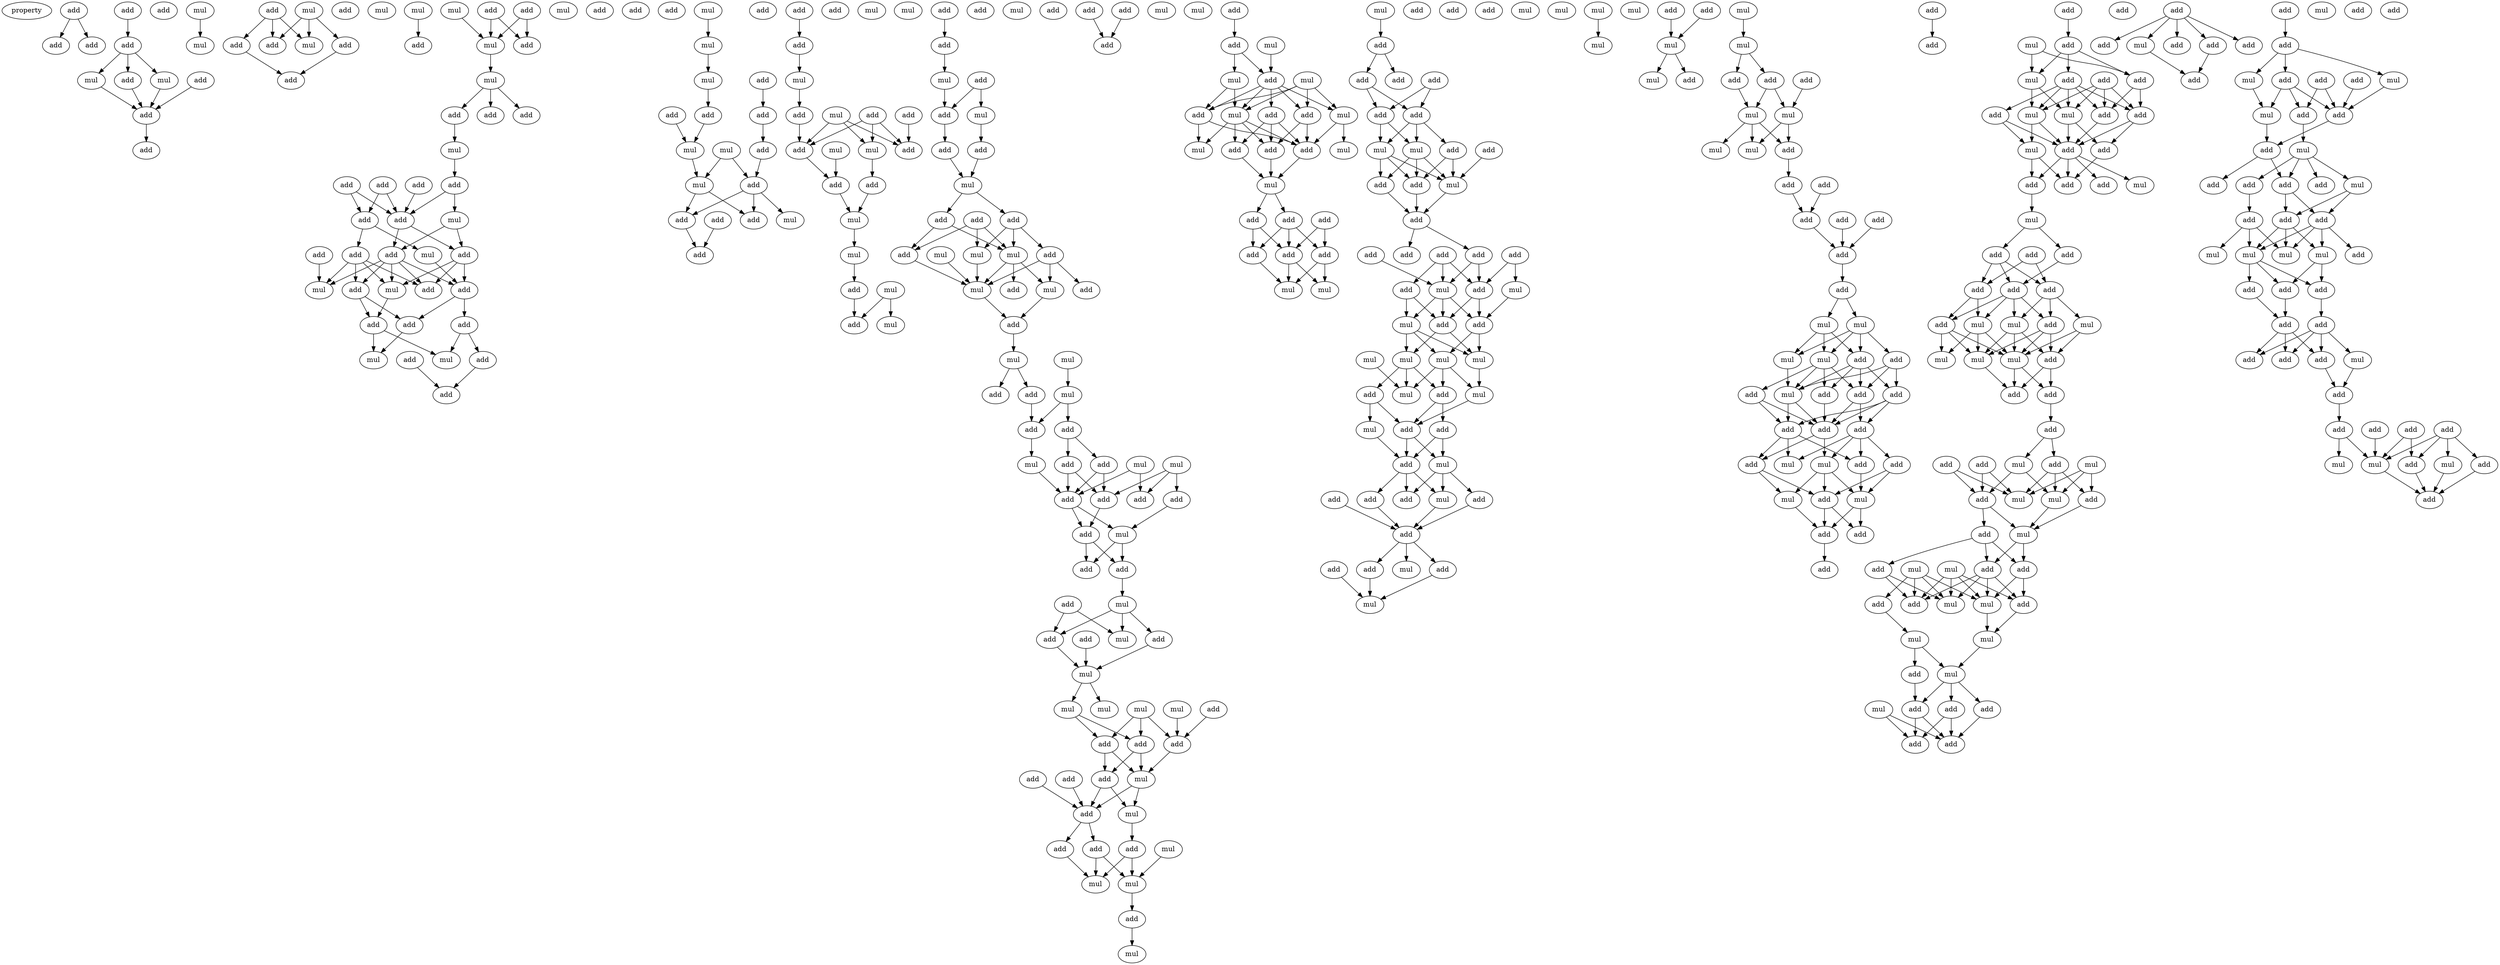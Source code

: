 digraph {
    node [fontcolor=black]
    property [mul=2,lf=1.2]
    0 [ label = add ];
    1 [ label = add ];
    2 [ label = add ];
    3 [ label = add ];
    4 [ label = add ];
    5 [ label = add ];
    6 [ label = add ];
    7 [ label = mul ];
    8 [ label = add ];
    9 [ label = mul ];
    10 [ label = add ];
    11 [ label = mul ];
    12 [ label = add ];
    13 [ label = mul ];
    14 [ label = mul ];
    15 [ label = add ];
    16 [ label = add ];
    17 [ label = add ];
    18 [ label = add ];
    19 [ label = mul ];
    20 [ label = add ];
    21 [ label = mul ];
    22 [ label = add ];
    23 [ label = mul ];
    24 [ label = add ];
    25 [ label = mul ];
    26 [ label = add ];
    27 [ label = mul ];
    28 [ label = add ];
    29 [ label = mul ];
    30 [ label = add ];
    31 [ label = add ];
    32 [ label = mul ];
    33 [ label = add ];
    34 [ label = add ];
    35 [ label = add ];
    36 [ label = mul ];
    37 [ label = add ];
    38 [ label = add ];
    39 [ label = add ];
    40 [ label = add ];
    41 [ label = add ];
    42 [ label = mul ];
    43 [ label = add ];
    44 [ label = add ];
    45 [ label = mul ];
    46 [ label = add ];
    47 [ label = add ];
    48 [ label = add ];
    49 [ label = add ];
    50 [ label = add ];
    51 [ label = mul ];
    52 [ label = mul ];
    53 [ label = add ];
    54 [ label = add ];
    55 [ label = add ];
    56 [ label = add ];
    57 [ label = add ];
    58 [ label = mul ];
    59 [ label = add ];
    60 [ label = add ];
    61 [ label = mul ];
    62 [ label = add ];
    63 [ label = add ];
    64 [ label = mul ];
    65 [ label = mul ];
    66 [ label = add ];
    67 [ label = mul ];
    68 [ label = add ];
    69 [ label = add ];
    70 [ label = add ];
    71 [ label = add ];
    72 [ label = add ];
    73 [ label = mul ];
    74 [ label = mul ];
    75 [ label = mul ];
    76 [ label = add ];
    77 [ label = add ];
    78 [ label = add ];
    79 [ label = add ];
    80 [ label = mul ];
    81 [ label = add ];
    82 [ label = add ];
    83 [ label = add ];
    84 [ label = mul ];
    85 [ label = add ];
    86 [ label = mul ];
    87 [ label = add ];
    88 [ label = add ];
    89 [ label = mul ];
    90 [ label = add ];
    91 [ label = add ];
    92 [ label = mul ];
    93 [ label = mul ];
    94 [ label = add ];
    95 [ label = add ];
    96 [ label = add ];
    97 [ label = mul ];
    98 [ label = mul ];
    99 [ label = mul ];
    100 [ label = add ];
    101 [ label = add ];
    102 [ label = add ];
    103 [ label = mul ];
    104 [ label = add ];
    105 [ label = mul ];
    106 [ label = mul ];
    107 [ label = add ];
    108 [ label = mul ];
    109 [ label = add ];
    110 [ label = add ];
    111 [ label = add ];
    112 [ label = mul ];
    113 [ label = add ];
    114 [ label = add ];
    115 [ label = add ];
    116 [ label = mul ];
    117 [ label = mul ];
    118 [ label = add ];
    119 [ label = add ];
    120 [ label = mul ];
    121 [ label = mul ];
    122 [ label = mul ];
    123 [ label = add ];
    124 [ label = add ];
    125 [ label = add ];
    126 [ label = mul ];
    127 [ label = mul ];
    128 [ label = mul ];
    129 [ label = add ];
    130 [ label = add ];
    131 [ label = add ];
    132 [ label = add ];
    133 [ label = add ];
    134 [ label = mul ];
    135 [ label = mul ];
    136 [ label = mul ];
    137 [ label = add ];
    138 [ label = add ];
    139 [ label = add ];
    140 [ label = add ];
    141 [ label = add ];
    142 [ label = add ];
    143 [ label = mul ];
    144 [ label = add ];
    145 [ label = add ];
    146 [ label = add ];
    147 [ label = mul ];
    148 [ label = add ];
    149 [ label = add ];
    150 [ label = add ];
    151 [ label = add ];
    152 [ label = mul ];
    153 [ label = mul ];
    154 [ label = mul ];
    155 [ label = add ];
    156 [ label = mul ];
    157 [ label = mul ];
    158 [ label = mul ];
    159 [ label = mul ];
    160 [ label = add ];
    161 [ label = add ];
    162 [ label = add ];
    163 [ label = add ];
    164 [ label = add ];
    165 [ label = add ];
    166 [ label = mul ];
    167 [ label = add ];
    168 [ label = add ];
    169 [ label = mul ];
    170 [ label = add ];
    171 [ label = mul ];
    172 [ label = add ];
    173 [ label = add ];
    174 [ label = mul ];
    175 [ label = mul ];
    176 [ label = add ];
    177 [ label = mul ];
    178 [ label = add ];
    179 [ label = add ];
    180 [ label = mul ];
    181 [ label = add ];
    182 [ label = mul ];
    183 [ label = add ];
    184 [ label = mul ];
    185 [ label = add ];
    186 [ label = mul ];
    187 [ label = add ];
    188 [ label = mul ];
    189 [ label = mul ];
    190 [ label = add ];
    191 [ label = mul ];
    192 [ label = add ];
    193 [ label = add ];
    194 [ label = add ];
    195 [ label = mul ];
    196 [ label = add ];
    197 [ label = add ];
    198 [ label = mul ];
    199 [ label = mul ];
    200 [ label = add ];
    201 [ label = add ];
    202 [ label = add ];
    203 [ label = add ];
    204 [ label = add ];
    205 [ label = add ];
    206 [ label = mul ];
    207 [ label = add ];
    208 [ label = add ];
    209 [ label = mul ];
    210 [ label = mul ];
    211 [ label = add ];
    212 [ label = add ];
    213 [ label = mul ];
    214 [ label = add ];
    215 [ label = add ];
    216 [ label = add ];
    217 [ label = add ];
    218 [ label = add ];
    219 [ label = mul ];
    220 [ label = add ];
    221 [ label = mul ];
    222 [ label = add ];
    223 [ label = add ];
    224 [ label = mul ];
    225 [ label = add ];
    226 [ label = add ];
    227 [ label = add ];
    228 [ label = add ];
    229 [ label = add ];
    230 [ label = add ];
    231 [ label = add ];
    232 [ label = add ];
    233 [ label = mul ];
    234 [ label = add ];
    235 [ label = mul ];
    236 [ label = add ];
    237 [ label = add ];
    238 [ label = mul ];
    239 [ label = mul ];
    240 [ label = mul ];
    241 [ label = mul ];
    242 [ label = mul ];
    243 [ label = mul ];
    244 [ label = mul ];
    245 [ label = mul ];
    246 [ label = add ];
    247 [ label = add ];
    248 [ label = mul ];
    249 [ label = mul ];
    250 [ label = add ];
    251 [ label = mul ];
    252 [ label = add ];
    253 [ label = mul ];
    254 [ label = add ];
    255 [ label = mul ];
    256 [ label = add ];
    257 [ label = add ];
    258 [ label = add ];
    259 [ label = add ];
    260 [ label = add ];
    261 [ label = add ];
    262 [ label = add ];
    263 [ label = mul ];
    264 [ label = mul ];
    265 [ label = add ];
    266 [ label = mul ];
    267 [ label = add ];
    268 [ label = add ];
    269 [ label = mul ];
    270 [ label = mul ];
    271 [ label = mul ];
    272 [ label = add ];
    273 [ label = mul ];
    274 [ label = add ];
    275 [ label = add ];
    276 [ label = add ];
    277 [ label = add ];
    278 [ label = mul ];
    279 [ label = mul ];
    280 [ label = add ];
    281 [ label = mul ];
    282 [ label = mul ];
    283 [ label = add ];
    284 [ label = add ];
    285 [ label = add ];
    286 [ label = add ];
    287 [ label = add ];
    288 [ label = add ];
    289 [ label = add ];
    290 [ label = add ];
    291 [ label = mul ];
    292 [ label = mul ];
    293 [ label = add ];
    294 [ label = mul ];
    295 [ label = add ];
    296 [ label = mul ];
    297 [ label = add ];
    298 [ label = mul ];
    299 [ label = add ];
    300 [ label = add ];
    301 [ label = add ];
    302 [ label = add ];
    303 [ label = add ];
    304 [ label = add ];
    305 [ label = mul ];
    306 [ label = mul ];
    307 [ label = add ];
    308 [ label = add ];
    309 [ label = add ];
    310 [ label = mul ];
    311 [ label = mul ];
    312 [ label = add ];
    313 [ label = add ];
    314 [ label = add ];
    315 [ label = add ];
    316 [ label = add ];
    317 [ label = mul ];
    318 [ label = add ];
    319 [ label = add ];
    320 [ label = add ];
    321 [ label = add ];
    322 [ label = mul ];
    323 [ label = mul ];
    324 [ label = add ];
    325 [ label = add ];
    326 [ label = mul ];
    327 [ label = add ];
    328 [ label = add ];
    329 [ label = add ];
    330 [ label = mul ];
    331 [ label = add ];
    332 [ label = mul ];
    333 [ label = add ];
    334 [ label = add ];
    335 [ label = mul ];
    336 [ label = add ];
    337 [ label = add ];
    338 [ label = add ];
    339 [ label = add ];
    340 [ label = add ];
    341 [ label = add ];
    342 [ label = mul ];
    343 [ label = mul ];
    344 [ label = add ];
    345 [ label = mul ];
    346 [ label = add ];
    347 [ label = mul ];
    348 [ label = mul ];
    349 [ label = add ];
    350 [ label = mul ];
    351 [ label = add ];
    352 [ label = add ];
    353 [ label = add ];
    354 [ label = add ];
    355 [ label = mul ];
    356 [ label = mul ];
    357 [ label = add ];
    358 [ label = add ];
    359 [ label = add ];
    360 [ label = mul ];
    361 [ label = mul ];
    362 [ label = add ];
    363 [ label = add ];
    364 [ label = mul ];
    365 [ label = add ];
    366 [ label = mul ];
    367 [ label = mul ];
    368 [ label = add ];
    369 [ label = add ];
    370 [ label = add ];
    371 [ label = mul ];
    372 [ label = add ];
    373 [ label = add ];
    374 [ label = mul ];
    375 [ label = mul ];
    376 [ label = mul ];
    377 [ label = mul ];
    378 [ label = add ];
    379 [ label = add ];
    380 [ label = mul ];
    381 [ label = add ];
    382 [ label = add ];
    383 [ label = add ];
    384 [ label = add ];
    385 [ label = add ];
    386 [ label = add ];
    387 [ label = add ];
    388 [ label = mul ];
    389 [ label = add ];
    390 [ label = add ];
    391 [ label = add ];
    392 [ label = add ];
    393 [ label = add ];
    394 [ label = mul ];
    395 [ label = add ];
    396 [ label = add ];
    397 [ label = mul ];
    398 [ label = add ];
    399 [ label = add ];
    400 [ label = add ];
    401 [ label = mul ];
    402 [ label = mul ];
    403 [ label = add ];
    404 [ label = add ];
    405 [ label = mul ];
    406 [ label = add ];
    407 [ label = mul ];
    408 [ label = add ];
    409 [ label = add ];
    410 [ label = add ];
    411 [ label = add ];
    412 [ label = add ];
    413 [ label = add ];
    414 [ label = add ];
    415 [ label = mul ];
    416 [ label = mul ];
    417 [ label = mul ];
    418 [ label = mul ];
    419 [ label = add ];
    420 [ label = add ];
    421 [ label = add ];
    422 [ label = add ];
    423 [ label = add ];
    424 [ label = add ];
    425 [ label = add ];
    426 [ label = add ];
    427 [ label = mul ];
    428 [ label = add ];
    429 [ label = add ];
    430 [ label = add ];
    431 [ label = add ];
    432 [ label = add ];
    433 [ label = add ];
    434 [ label = add ];
    435 [ label = add ];
    436 [ label = mul ];
    437 [ label = mul ];
    438 [ label = mul ];
    439 [ label = add ];
    440 [ label = add ];
    0 -> 2 [ name = 0 ];
    0 -> 3 [ name = 1 ];
    1 -> 4 [ name = 2 ];
    4 -> 7 [ name = 3 ];
    4 -> 8 [ name = 4 ];
    4 -> 9 [ name = 5 ];
    5 -> 10 [ name = 6 ];
    7 -> 10 [ name = 7 ];
    8 -> 10 [ name = 8 ];
    9 -> 10 [ name = 9 ];
    10 -> 12 [ name = 10 ];
    11 -> 13 [ name = 11 ];
    14 -> 16 [ name = 12 ];
    14 -> 19 [ name = 13 ];
    14 -> 20 [ name = 14 ];
    15 -> 16 [ name = 15 ];
    15 -> 17 [ name = 16 ];
    15 -> 19 [ name = 17 ];
    17 -> 22 [ name = 18 ];
    20 -> 22 [ name = 19 ];
    23 -> 28 [ name = 20 ];
    24 -> 29 [ name = 21 ];
    24 -> 30 [ name = 22 ];
    25 -> 29 [ name = 23 ];
    26 -> 29 [ name = 24 ];
    26 -> 30 [ name = 25 ];
    29 -> 32 [ name = 26 ];
    32 -> 33 [ name = 27 ];
    32 -> 34 [ name = 28 ];
    32 -> 35 [ name = 29 ];
    33 -> 36 [ name = 30 ];
    36 -> 37 [ name = 31 ];
    37 -> 42 [ name = 32 ];
    37 -> 43 [ name = 33 ];
    38 -> 43 [ name = 34 ];
    38 -> 44 [ name = 35 ];
    39 -> 43 [ name = 36 ];
    41 -> 43 [ name = 37 ];
    41 -> 44 [ name = 38 ];
    42 -> 47 [ name = 39 ];
    42 -> 49 [ name = 40 ];
    43 -> 47 [ name = 41 ];
    43 -> 49 [ name = 42 ];
    44 -> 45 [ name = 43 ];
    44 -> 46 [ name = 44 ];
    45 -> 54 [ name = 45 ];
    46 -> 50 [ name = 46 ];
    46 -> 51 [ name = 47 ];
    46 -> 52 [ name = 48 ];
    46 -> 53 [ name = 49 ];
    47 -> 50 [ name = 50 ];
    47 -> 51 [ name = 51 ];
    47 -> 52 [ name = 52 ];
    47 -> 53 [ name = 53 ];
    47 -> 54 [ name = 54 ];
    48 -> 51 [ name = 55 ];
    49 -> 52 [ name = 56 ];
    49 -> 53 [ name = 57 ];
    49 -> 54 [ name = 58 ];
    50 -> 55 [ name = 59 ];
    50 -> 57 [ name = 60 ];
    52 -> 55 [ name = 61 ];
    54 -> 56 [ name = 62 ];
    54 -> 57 [ name = 63 ];
    55 -> 58 [ name = 64 ];
    55 -> 61 [ name = 65 ];
    56 -> 60 [ name = 66 ];
    56 -> 61 [ name = 67 ];
    57 -> 58 [ name = 68 ];
    59 -> 62 [ name = 69 ];
    60 -> 62 [ name = 70 ];
    64 -> 65 [ name = 71 ];
    65 -> 67 [ name = 72 ];
    66 -> 69 [ name = 73 ];
    67 -> 70 [ name = 74 ];
    69 -> 72 [ name = 75 ];
    70 -> 73 [ name = 76 ];
    71 -> 73 [ name = 77 ];
    72 -> 76 [ name = 78 ];
    73 -> 75 [ name = 79 ];
    74 -> 75 [ name = 80 ];
    74 -> 76 [ name = 81 ];
    75 -> 77 [ name = 82 ];
    75 -> 78 [ name = 83 ];
    76 -> 77 [ name = 84 ];
    76 -> 78 [ name = 85 ];
    76 -> 80 [ name = 86 ];
    77 -> 81 [ name = 87 ];
    79 -> 81 [ name = 88 ];
    82 -> 85 [ name = 89 ];
    85 -> 86 [ name = 90 ];
    86 -> 90 [ name = 91 ];
    87 -> 91 [ name = 92 ];
    87 -> 92 [ name = 93 ];
    87 -> 94 [ name = 94 ];
    88 -> 94 [ name = 95 ];
    89 -> 91 [ name = 96 ];
    89 -> 92 [ name = 97 ];
    89 -> 94 [ name = 98 ];
    90 -> 91 [ name = 99 ];
    91 -> 96 [ name = 100 ];
    92 -> 95 [ name = 101 ];
    93 -> 96 [ name = 102 ];
    95 -> 97 [ name = 103 ];
    96 -> 97 [ name = 104 ];
    97 -> 98 [ name = 105 ];
    98 -> 102 [ name = 106 ];
    100 -> 101 [ name = 107 ];
    101 -> 106 [ name = 108 ];
    102 -> 107 [ name = 109 ];
    103 -> 105 [ name = 110 ];
    103 -> 107 [ name = 111 ];
    104 -> 108 [ name = 112 ];
    104 -> 109 [ name = 113 ];
    106 -> 109 [ name = 114 ];
    108 -> 111 [ name = 115 ];
    109 -> 110 [ name = 116 ];
    110 -> 112 [ name = 117 ];
    111 -> 112 [ name = 118 ];
    112 -> 114 [ name = 119 ];
    112 -> 115 [ name = 120 ];
    113 -> 117 [ name = 121 ];
    113 -> 118 [ name = 122 ];
    113 -> 120 [ name = 123 ];
    114 -> 117 [ name = 124 ];
    114 -> 118 [ name = 125 ];
    115 -> 117 [ name = 126 ];
    115 -> 119 [ name = 127 ];
    115 -> 120 [ name = 128 ];
    116 -> 122 [ name = 129 ];
    117 -> 121 [ name = 130 ];
    117 -> 122 [ name = 131 ];
    117 -> 123 [ name = 132 ];
    118 -> 122 [ name = 133 ];
    119 -> 121 [ name = 134 ];
    119 -> 122 [ name = 135 ];
    119 -> 124 [ name = 136 ];
    120 -> 122 [ name = 137 ];
    121 -> 125 [ name = 138 ];
    122 -> 125 [ name = 139 ];
    125 -> 126 [ name = 140 ];
    126 -> 129 [ name = 141 ];
    126 -> 130 [ name = 142 ];
    127 -> 128 [ name = 143 ];
    128 -> 131 [ name = 144 ];
    128 -> 132 [ name = 145 ];
    130 -> 132 [ name = 146 ];
    131 -> 133 [ name = 147 ];
    131 -> 137 [ name = 148 ];
    132 -> 134 [ name = 149 ];
    133 -> 138 [ name = 150 ];
    133 -> 140 [ name = 151 ];
    134 -> 140 [ name = 152 ];
    135 -> 138 [ name = 153 ];
    135 -> 139 [ name = 154 ];
    135 -> 141 [ name = 155 ];
    136 -> 139 [ name = 156 ];
    136 -> 140 [ name = 157 ];
    137 -> 138 [ name = 158 ];
    137 -> 140 [ name = 159 ];
    138 -> 142 [ name = 160 ];
    140 -> 142 [ name = 161 ];
    140 -> 143 [ name = 162 ];
    141 -> 143 [ name = 163 ];
    142 -> 145 [ name = 164 ];
    142 -> 146 [ name = 165 ];
    143 -> 145 [ name = 166 ];
    143 -> 146 [ name = 167 ];
    146 -> 147 [ name = 168 ];
    147 -> 150 [ name = 169 ];
    147 -> 151 [ name = 170 ];
    147 -> 152 [ name = 171 ];
    148 -> 150 [ name = 172 ];
    148 -> 152 [ name = 173 ];
    149 -> 154 [ name = 174 ];
    150 -> 154 [ name = 175 ];
    151 -> 154 [ name = 176 ];
    154 -> 156 [ name = 177 ];
    154 -> 157 [ name = 178 ];
    155 -> 162 [ name = 179 ];
    156 -> 160 [ name = 180 ];
    156 -> 161 [ name = 181 ];
    158 -> 162 [ name = 182 ];
    159 -> 160 [ name = 183 ];
    159 -> 161 [ name = 184 ];
    159 -> 162 [ name = 185 ];
    160 -> 166 [ name = 186 ];
    160 -> 167 [ name = 187 ];
    161 -> 166 [ name = 188 ];
    161 -> 167 [ name = 189 ];
    162 -> 166 [ name = 190 ];
    164 -> 168 [ name = 191 ];
    165 -> 168 [ name = 192 ];
    166 -> 168 [ name = 193 ];
    166 -> 169 [ name = 194 ];
    167 -> 168 [ name = 195 ];
    167 -> 169 [ name = 196 ];
    168 -> 172 [ name = 197 ];
    168 -> 173 [ name = 198 ];
    169 -> 170 [ name = 199 ];
    170 -> 174 [ name = 200 ];
    170 -> 175 [ name = 201 ];
    171 -> 174 [ name = 202 ];
    172 -> 175 [ name = 203 ];
    173 -> 174 [ name = 204 ];
    173 -> 175 [ name = 205 ];
    174 -> 176 [ name = 206 ];
    176 -> 177 [ name = 207 ];
    178 -> 181 [ name = 208 ];
    179 -> 181 [ name = 209 ];
    183 -> 185 [ name = 210 ];
    184 -> 187 [ name = 211 ];
    185 -> 186 [ name = 212 ];
    185 -> 187 [ name = 213 ];
    186 -> 189 [ name = 214 ];
    186 -> 192 [ name = 215 ];
    187 -> 189 [ name = 216 ];
    187 -> 190 [ name = 217 ];
    187 -> 191 [ name = 218 ];
    187 -> 192 [ name = 219 ];
    187 -> 193 [ name = 220 ];
    188 -> 189 [ name = 221 ];
    188 -> 191 [ name = 222 ];
    188 -> 192 [ name = 223 ];
    188 -> 193 [ name = 224 ];
    189 -> 194 [ name = 225 ];
    189 -> 195 [ name = 226 ];
    189 -> 196 [ name = 227 ];
    189 -> 197 [ name = 228 ];
    190 -> 194 [ name = 229 ];
    190 -> 196 [ name = 230 ];
    190 -> 197 [ name = 231 ];
    191 -> 194 [ name = 232 ];
    191 -> 198 [ name = 233 ];
    192 -> 194 [ name = 234 ];
    192 -> 195 [ name = 235 ];
    193 -> 194 [ name = 236 ];
    193 -> 196 [ name = 237 ];
    194 -> 199 [ name = 238 ];
    196 -> 199 [ name = 239 ];
    197 -> 199 [ name = 240 ];
    199 -> 200 [ name = 241 ];
    199 -> 201 [ name = 242 ];
    200 -> 203 [ name = 243 ];
    200 -> 204 [ name = 244 ];
    201 -> 203 [ name = 245 ];
    201 -> 204 [ name = 246 ];
    201 -> 205 [ name = 247 ];
    202 -> 204 [ name = 248 ];
    202 -> 205 [ name = 249 ];
    203 -> 209 [ name = 250 ];
    204 -> 209 [ name = 251 ];
    204 -> 210 [ name = 252 ];
    205 -> 209 [ name = 253 ];
    205 -> 210 [ name = 254 ];
    206 -> 211 [ name = 255 ];
    211 -> 214 [ name = 256 ];
    211 -> 216 [ name = 257 ];
    215 -> 217 [ name = 258 ];
    215 -> 218 [ name = 259 ];
    216 -> 217 [ name = 260 ];
    216 -> 218 [ name = 261 ];
    217 -> 219 [ name = 262 ];
    217 -> 221 [ name = 263 ];
    217 -> 222 [ name = 264 ];
    218 -> 219 [ name = 265 ];
    218 -> 221 [ name = 266 ];
    219 -> 223 [ name = 267 ];
    219 -> 224 [ name = 268 ];
    219 -> 225 [ name = 269 ];
    220 -> 224 [ name = 270 ];
    221 -> 223 [ name = 271 ];
    221 -> 224 [ name = 272 ];
    221 -> 225 [ name = 273 ];
    222 -> 223 [ name = 274 ];
    222 -> 224 [ name = 275 ];
    223 -> 226 [ name = 276 ];
    224 -> 226 [ name = 277 ];
    225 -> 226 [ name = 278 ];
    226 -> 227 [ name = 279 ];
    226 -> 231 [ name = 280 ];
    227 -> 232 [ name = 281 ];
    227 -> 235 [ name = 282 ];
    228 -> 235 [ name = 283 ];
    229 -> 232 [ name = 284 ];
    229 -> 233 [ name = 285 ];
    230 -> 232 [ name = 286 ];
    230 -> 234 [ name = 287 ];
    230 -> 235 [ name = 288 ];
    232 -> 236 [ name = 289 ];
    232 -> 237 [ name = 290 ];
    233 -> 236 [ name = 291 ];
    234 -> 237 [ name = 292 ];
    234 -> 238 [ name = 293 ];
    235 -> 236 [ name = 294 ];
    235 -> 237 [ name = 295 ];
    235 -> 238 [ name = 296 ];
    236 -> 239 [ name = 297 ];
    236 -> 240 [ name = 298 ];
    237 -> 240 [ name = 299 ];
    237 -> 242 [ name = 300 ];
    238 -> 239 [ name = 301 ];
    238 -> 240 [ name = 302 ];
    238 -> 242 [ name = 303 ];
    239 -> 244 [ name = 304 ];
    239 -> 245 [ name = 305 ];
    239 -> 247 [ name = 306 ];
    240 -> 244 [ name = 307 ];
    241 -> 245 [ name = 308 ];
    242 -> 245 [ name = 309 ];
    242 -> 246 [ name = 310 ];
    242 -> 247 [ name = 311 ];
    244 -> 252 [ name = 312 ];
    246 -> 251 [ name = 313 ];
    246 -> 252 [ name = 314 ];
    247 -> 250 [ name = 315 ];
    247 -> 252 [ name = 316 ];
    248 -> 249 [ name = 317 ];
    250 -> 253 [ name = 318 ];
    250 -> 254 [ name = 319 ];
    251 -> 254 [ name = 320 ];
    252 -> 253 [ name = 321 ];
    252 -> 254 [ name = 322 ];
    253 -> 255 [ name = 323 ];
    253 -> 256 [ name = 324 ];
    253 -> 258 [ name = 325 ];
    254 -> 255 [ name = 326 ];
    254 -> 256 [ name = 327 ];
    254 -> 259 [ name = 328 ];
    255 -> 260 [ name = 329 ];
    257 -> 260 [ name = 330 ];
    258 -> 260 [ name = 331 ];
    259 -> 260 [ name = 332 ];
    260 -> 262 [ name = 333 ];
    260 -> 263 [ name = 334 ];
    260 -> 265 [ name = 335 ];
    261 -> 266 [ name = 336 ];
    262 -> 266 [ name = 337 ];
    265 -> 266 [ name = 338 ];
    267 -> 269 [ name = 339 ];
    268 -> 269 [ name = 340 ];
    269 -> 270 [ name = 341 ];
    269 -> 272 [ name = 342 ];
    271 -> 273 [ name = 343 ];
    273 -> 274 [ name = 344 ];
    273 -> 276 [ name = 345 ];
    274 -> 278 [ name = 346 ];
    275 -> 279 [ name = 347 ];
    276 -> 278 [ name = 348 ];
    276 -> 279 [ name = 349 ];
    277 -> 280 [ name = 350 ];
    278 -> 281 [ name = 351 ];
    278 -> 282 [ name = 352 ];
    278 -> 283 [ name = 353 ];
    279 -> 282 [ name = 354 ];
    279 -> 283 [ name = 355 ];
    283 -> 284 [ name = 356 ];
    284 -> 286 [ name = 357 ];
    285 -> 286 [ name = 358 ];
    286 -> 289 [ name = 359 ];
    287 -> 289 [ name = 360 ];
    288 -> 289 [ name = 361 ];
    289 -> 290 [ name = 362 ];
    290 -> 291 [ name = 363 ];
    290 -> 292 [ name = 364 ];
    291 -> 294 [ name = 365 ];
    291 -> 295 [ name = 366 ];
    291 -> 296 [ name = 367 ];
    292 -> 293 [ name = 368 ];
    292 -> 294 [ name = 369 ];
    292 -> 295 [ name = 370 ];
    292 -> 296 [ name = 371 ];
    293 -> 298 [ name = 372 ];
    293 -> 299 [ name = 373 ];
    293 -> 300 [ name = 374 ];
    294 -> 297 [ name = 375 ];
    294 -> 298 [ name = 376 ];
    294 -> 300 [ name = 377 ];
    294 -> 301 [ name = 378 ];
    295 -> 298 [ name = 379 ];
    295 -> 299 [ name = 380 ];
    295 -> 300 [ name = 381 ];
    295 -> 301 [ name = 382 ];
    296 -> 298 [ name = 383 ];
    297 -> 302 [ name = 384 ];
    297 -> 304 [ name = 385 ];
    298 -> 302 [ name = 386 ];
    298 -> 304 [ name = 387 ];
    299 -> 302 [ name = 388 ];
    299 -> 303 [ name = 389 ];
    299 -> 304 [ name = 390 ];
    300 -> 303 [ name = 391 ];
    300 -> 304 [ name = 392 ];
    301 -> 304 [ name = 393 ];
    302 -> 306 [ name = 394 ];
    302 -> 308 [ name = 395 ];
    302 -> 309 [ name = 396 ];
    303 -> 305 [ name = 397 ];
    303 -> 306 [ name = 398 ];
    303 -> 307 [ name = 399 ];
    303 -> 309 [ name = 400 ];
    304 -> 305 [ name = 401 ];
    304 -> 308 [ name = 402 ];
    305 -> 310 [ name = 403 ];
    305 -> 311 [ name = 404 ];
    305 -> 312 [ name = 405 ];
    307 -> 310 [ name = 406 ];
    307 -> 312 [ name = 407 ];
    308 -> 311 [ name = 408 ];
    308 -> 312 [ name = 409 ];
    309 -> 310 [ name = 410 ];
    310 -> 313 [ name = 411 ];
    310 -> 314 [ name = 412 ];
    311 -> 314 [ name = 413 ];
    312 -> 313 [ name = 414 ];
    312 -> 314 [ name = 415 ];
    314 -> 315 [ name = 416 ];
    316 -> 318 [ name = 417 ];
    317 -> 320 [ name = 418 ];
    317 -> 322 [ name = 419 ];
    318 -> 320 [ name = 420 ];
    318 -> 321 [ name = 421 ];
    318 -> 322 [ name = 422 ];
    319 -> 323 [ name = 423 ];
    319 -> 325 [ name = 424 ];
    319 -> 326 [ name = 425 ];
    319 -> 327 [ name = 426 ];
    320 -> 325 [ name = 427 ];
    320 -> 327 [ name = 428 ];
    321 -> 323 [ name = 429 ];
    321 -> 324 [ name = 430 ];
    321 -> 325 [ name = 431 ];
    321 -> 326 [ name = 432 ];
    321 -> 327 [ name = 433 ];
    322 -> 323 [ name = 434 ];
    322 -> 326 [ name = 435 ];
    323 -> 329 [ name = 436 ];
    323 -> 330 [ name = 437 ];
    324 -> 329 [ name = 438 ];
    324 -> 330 [ name = 439 ];
    325 -> 329 [ name = 440 ];
    326 -> 328 [ name = 441 ];
    326 -> 329 [ name = 442 ];
    327 -> 328 [ name = 443 ];
    327 -> 329 [ name = 444 ];
    328 -> 333 [ name = 445 ];
    329 -> 331 [ name = 446 ];
    329 -> 332 [ name = 447 ];
    329 -> 333 [ name = 448 ];
    329 -> 334 [ name = 449 ];
    330 -> 333 [ name = 450 ];
    330 -> 334 [ name = 451 ];
    334 -> 335 [ name = 452 ];
    335 -> 337 [ name = 453 ];
    335 -> 338 [ name = 454 ];
    336 -> 339 [ name = 455 ];
    336 -> 341 [ name = 456 ];
    337 -> 340 [ name = 457 ];
    338 -> 339 [ name = 458 ];
    338 -> 340 [ name = 459 ];
    338 -> 341 [ name = 460 ];
    339 -> 343 [ name = 461 ];
    339 -> 346 [ name = 462 ];
    340 -> 343 [ name = 463 ];
    340 -> 344 [ name = 464 ];
    340 -> 345 [ name = 465 ];
    340 -> 346 [ name = 466 ];
    341 -> 342 [ name = 467 ];
    341 -> 344 [ name = 468 ];
    341 -> 345 [ name = 469 ];
    342 -> 347 [ name = 470 ];
    342 -> 349 [ name = 471 ];
    343 -> 347 [ name = 472 ];
    343 -> 348 [ name = 473 ];
    343 -> 350 [ name = 474 ];
    344 -> 347 [ name = 475 ];
    344 -> 349 [ name = 476 ];
    344 -> 350 [ name = 477 ];
    345 -> 347 [ name = 478 ];
    345 -> 349 [ name = 479 ];
    345 -> 350 [ name = 480 ];
    346 -> 347 [ name = 481 ];
    346 -> 348 [ name = 482 ];
    346 -> 350 [ name = 483 ];
    347 -> 351 [ name = 484 ];
    347 -> 352 [ name = 485 ];
    349 -> 351 [ name = 486 ];
    349 -> 352 [ name = 487 ];
    350 -> 351 [ name = 488 ];
    352 -> 353 [ name = 489 ];
    353 -> 356 [ name = 490 ];
    353 -> 357 [ name = 491 ];
    354 -> 361 [ name = 492 ];
    354 -> 362 [ name = 493 ];
    355 -> 359 [ name = 494 ];
    355 -> 360 [ name = 495 ];
    355 -> 361 [ name = 496 ];
    356 -> 360 [ name = 497 ];
    356 -> 362 [ name = 498 ];
    357 -> 359 [ name = 499 ];
    357 -> 360 [ name = 500 ];
    357 -> 361 [ name = 501 ];
    358 -> 361 [ name = 502 ];
    358 -> 362 [ name = 503 ];
    359 -> 364 [ name = 504 ];
    360 -> 364 [ name = 505 ];
    362 -> 363 [ name = 506 ];
    362 -> 364 [ name = 507 ];
    363 -> 365 [ name = 508 ];
    363 -> 368 [ name = 509 ];
    363 -> 369 [ name = 510 ];
    364 -> 365 [ name = 511 ];
    364 -> 369 [ name = 512 ];
    365 -> 371 [ name = 513 ];
    365 -> 372 [ name = 514 ];
    365 -> 373 [ name = 515 ];
    365 -> 374 [ name = 516 ];
    366 -> 371 [ name = 517 ];
    366 -> 372 [ name = 518 ];
    366 -> 373 [ name = 519 ];
    366 -> 374 [ name = 520 ];
    367 -> 370 [ name = 521 ];
    367 -> 371 [ name = 522 ];
    367 -> 373 [ name = 523 ];
    367 -> 374 [ name = 524 ];
    368 -> 371 [ name = 525 ];
    368 -> 373 [ name = 526 ];
    369 -> 372 [ name = 527 ];
    369 -> 374 [ name = 528 ];
    370 -> 375 [ name = 529 ];
    372 -> 376 [ name = 530 ];
    374 -> 376 [ name = 531 ];
    375 -> 377 [ name = 532 ];
    375 -> 378 [ name = 533 ];
    376 -> 377 [ name = 534 ];
    377 -> 379 [ name = 535 ];
    377 -> 381 [ name = 536 ];
    377 -> 382 [ name = 537 ];
    378 -> 381 [ name = 538 ];
    379 -> 383 [ name = 539 ];
    380 -> 383 [ name = 540 ];
    380 -> 384 [ name = 541 ];
    381 -> 383 [ name = 542 ];
    381 -> 384 [ name = 543 ];
    382 -> 383 [ name = 544 ];
    382 -> 384 [ name = 545 ];
    386 -> 387 [ name = 546 ];
    386 -> 388 [ name = 547 ];
    386 -> 389 [ name = 548 ];
    386 -> 390 [ name = 549 ];
    386 -> 391 [ name = 550 ];
    388 -> 392 [ name = 551 ];
    390 -> 392 [ name = 552 ];
    393 -> 396 [ name = 553 ];
    396 -> 397 [ name = 554 ];
    396 -> 400 [ name = 555 ];
    396 -> 401 [ name = 556 ];
    397 -> 402 [ name = 557 ];
    398 -> 404 [ name = 558 ];
    399 -> 403 [ name = 559 ];
    399 -> 404 [ name = 560 ];
    400 -> 402 [ name = 561 ];
    400 -> 403 [ name = 562 ];
    400 -> 404 [ name = 563 ];
    401 -> 404 [ name = 564 ];
    402 -> 406 [ name = 565 ];
    403 -> 405 [ name = 566 ];
    404 -> 406 [ name = 567 ];
    405 -> 407 [ name = 568 ];
    405 -> 408 [ name = 569 ];
    405 -> 409 [ name = 570 ];
    405 -> 411 [ name = 571 ];
    406 -> 410 [ name = 572 ];
    406 -> 411 [ name = 573 ];
    407 -> 412 [ name = 574 ];
    407 -> 414 [ name = 575 ];
    409 -> 413 [ name = 576 ];
    411 -> 412 [ name = 577 ];
    411 -> 414 [ name = 578 ];
    412 -> 416 [ name = 579 ];
    412 -> 417 [ name = 580 ];
    412 -> 418 [ name = 581 ];
    413 -> 415 [ name = 582 ];
    413 -> 416 [ name = 583 ];
    413 -> 417 [ name = 584 ];
    414 -> 416 [ name = 585 ];
    414 -> 417 [ name = 586 ];
    414 -> 418 [ name = 587 ];
    414 -> 419 [ name = 588 ];
    416 -> 420 [ name = 589 ];
    416 -> 421 [ name = 590 ];
    416 -> 422 [ name = 591 ];
    418 -> 421 [ name = 592 ];
    418 -> 422 [ name = 593 ];
    420 -> 424 [ name = 594 ];
    421 -> 424 [ name = 595 ];
    422 -> 423 [ name = 596 ];
    423 -> 425 [ name = 597 ];
    423 -> 427 [ name = 598 ];
    423 -> 428 [ name = 599 ];
    423 -> 429 [ name = 600 ];
    424 -> 425 [ name = 601 ];
    424 -> 428 [ name = 602 ];
    424 -> 429 [ name = 603 ];
    425 -> 430 [ name = 604 ];
    427 -> 430 [ name = 605 ];
    430 -> 432 [ name = 606 ];
    431 -> 435 [ name = 607 ];
    431 -> 437 [ name = 608 ];
    431 -> 438 [ name = 609 ];
    431 -> 439 [ name = 610 ];
    432 -> 436 [ name = 611 ];
    432 -> 438 [ name = 612 ];
    433 -> 435 [ name = 613 ];
    433 -> 438 [ name = 614 ];
    434 -> 438 [ name = 615 ];
    435 -> 440 [ name = 616 ];
    437 -> 440 [ name = 617 ];
    438 -> 440 [ name = 618 ];
    439 -> 440 [ name = 619 ];
}
